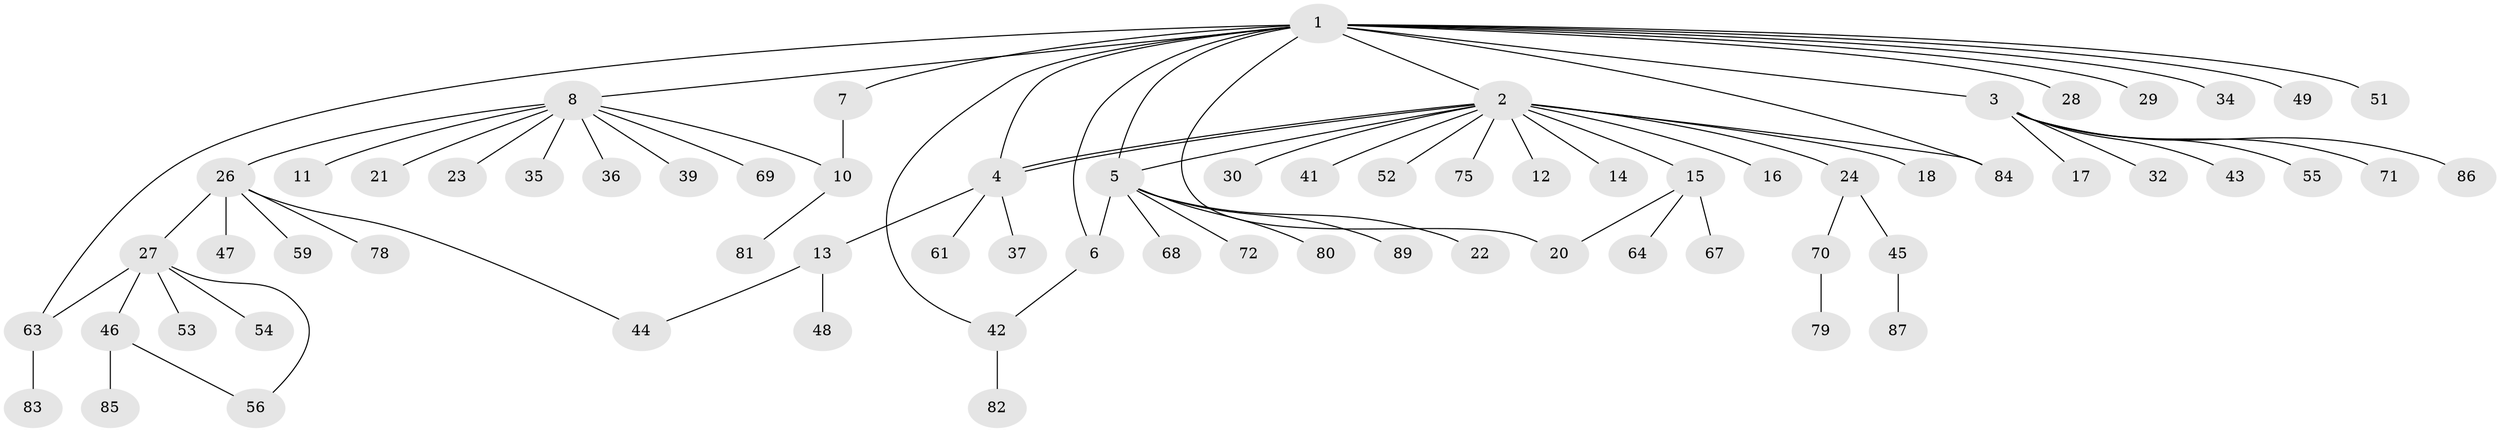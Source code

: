 // original degree distribution, {16: 0.011235955056179775, 17: 0.011235955056179775, 7: 0.02247191011235955, 9: 0.011235955056179775, 3: 0.07865168539325842, 2: 0.19101123595505617, 11: 0.011235955056179775, 1: 0.6067415730337079, 4: 0.033707865168539325, 6: 0.02247191011235955}
// Generated by graph-tools (version 1.1) at 2025/41/03/06/25 10:41:45]
// undirected, 70 vertices, 80 edges
graph export_dot {
graph [start="1"]
  node [color=gray90,style=filled];
  1 [super="+40"];
  2 [super="+33"];
  3 [super="+74"];
  4 [super="+25"];
  5 [super="+65"];
  6;
  7;
  8 [super="+9"];
  10 [super="+73"];
  11;
  12 [super="+88"];
  13 [super="+19"];
  14;
  15 [super="+31"];
  16 [super="+58"];
  17;
  18;
  20 [super="+62"];
  21;
  22;
  23;
  24 [super="+38"];
  26 [super="+66"];
  27 [super="+57"];
  28;
  29;
  30;
  32;
  34;
  35;
  36;
  37;
  39;
  41;
  42;
  43;
  44;
  45 [super="+77"];
  46 [super="+60"];
  47;
  48 [super="+50"];
  49;
  51;
  52;
  53;
  54;
  55 [super="+76"];
  56;
  59;
  61;
  63;
  64;
  67;
  68;
  69;
  70;
  71;
  72;
  75;
  78;
  79;
  80;
  81;
  82;
  83;
  84;
  85;
  86;
  87;
  89;
  1 -- 2;
  1 -- 3;
  1 -- 4;
  1 -- 5;
  1 -- 7;
  1 -- 8;
  1 -- 28;
  1 -- 29;
  1 -- 34;
  1 -- 42;
  1 -- 49;
  1 -- 51;
  1 -- 63;
  1 -- 84;
  1 -- 6;
  1 -- 20;
  2 -- 4;
  2 -- 4;
  2 -- 5;
  2 -- 12;
  2 -- 14;
  2 -- 15 [weight=2];
  2 -- 16;
  2 -- 18;
  2 -- 24;
  2 -- 30;
  2 -- 41;
  2 -- 52;
  2 -- 75;
  2 -- 84;
  3 -- 17;
  3 -- 32;
  3 -- 43;
  3 -- 55;
  3 -- 71;
  3 -- 86;
  4 -- 13;
  4 -- 37;
  4 -- 61;
  5 -- 6;
  5 -- 22;
  5 -- 68;
  5 -- 72;
  5 -- 80;
  5 -- 89;
  6 -- 42;
  7 -- 10;
  8 -- 11;
  8 -- 21;
  8 -- 23;
  8 -- 26;
  8 -- 35;
  8 -- 36;
  8 -- 39;
  8 -- 69;
  8 -- 10;
  10 -- 81;
  13 -- 44;
  13 -- 48;
  15 -- 20;
  15 -- 67;
  15 -- 64;
  24 -- 45;
  24 -- 70;
  26 -- 27;
  26 -- 47;
  26 -- 59;
  26 -- 78;
  26 -- 44;
  27 -- 46;
  27 -- 53;
  27 -- 54;
  27 -- 63;
  27 -- 56;
  42 -- 82;
  45 -- 87;
  46 -- 56;
  46 -- 85;
  63 -- 83;
  70 -- 79;
}
